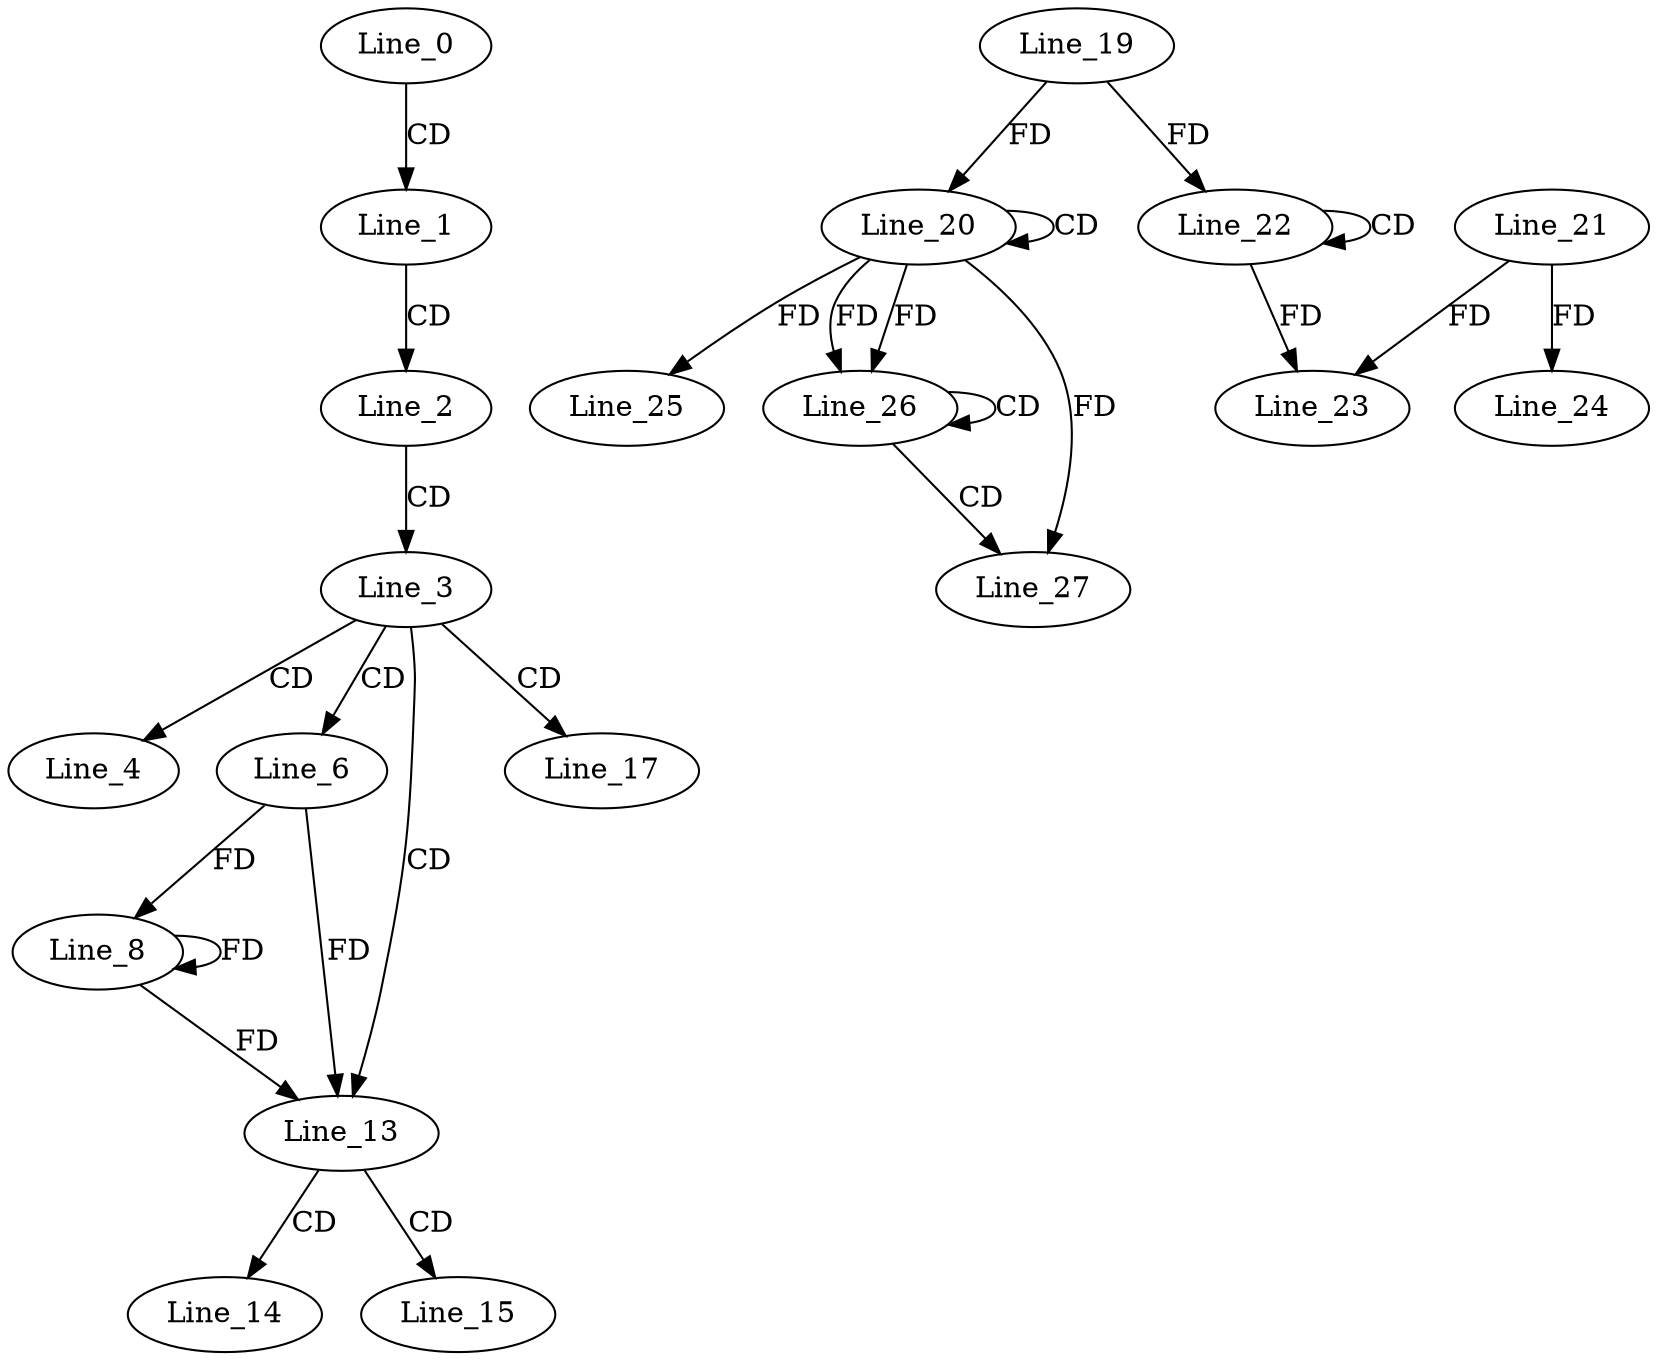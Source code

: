 digraph G {
  Line_0;
  Line_1;
  Line_2;
  Line_3;
  Line_4;
  Line_6;
  Line_8;
  Line_13;
  Line_14;
  Line_15;
  Line_17;
  Line_20;
  Line_20;
  Line_19;
  Line_22;
  Line_22;
  Line_23;
  Line_21;
  Line_24;
  Line_25;
  Line_26;
  Line_26;
  Line_27;
  Line_27;
  Line_0 -> Line_1 [ label="CD" ];
  Line_1 -> Line_2 [ label="CD" ];
  Line_2 -> Line_3 [ label="CD" ];
  Line_3 -> Line_4 [ label="CD" ];
  Line_3 -> Line_6 [ label="CD" ];
  Line_6 -> Line_8 [ label="FD" ];
  Line_8 -> Line_8 [ label="FD" ];
  Line_3 -> Line_13 [ label="CD" ];
  Line_6 -> Line_13 [ label="FD" ];
  Line_8 -> Line_13 [ label="FD" ];
  Line_13 -> Line_14 [ label="CD" ];
  Line_13 -> Line_15 [ label="CD" ];
  Line_3 -> Line_17 [ label="CD" ];
  Line_20 -> Line_20 [ label="CD" ];
  Line_19 -> Line_20 [ label="FD" ];
  Line_22 -> Line_22 [ label="CD" ];
  Line_19 -> Line_22 [ label="FD" ];
  Line_22 -> Line_23 [ label="FD" ];
  Line_21 -> Line_23 [ label="FD" ];
  Line_21 -> Line_24 [ label="FD" ];
  Line_20 -> Line_25 [ label="FD" ];
  Line_20 -> Line_26 [ label="FD" ];
  Line_26 -> Line_26 [ label="CD" ];
  Line_20 -> Line_26 [ label="FD" ];
  Line_26 -> Line_27 [ label="CD" ];
  Line_20 -> Line_27 [ label="FD" ];
}
